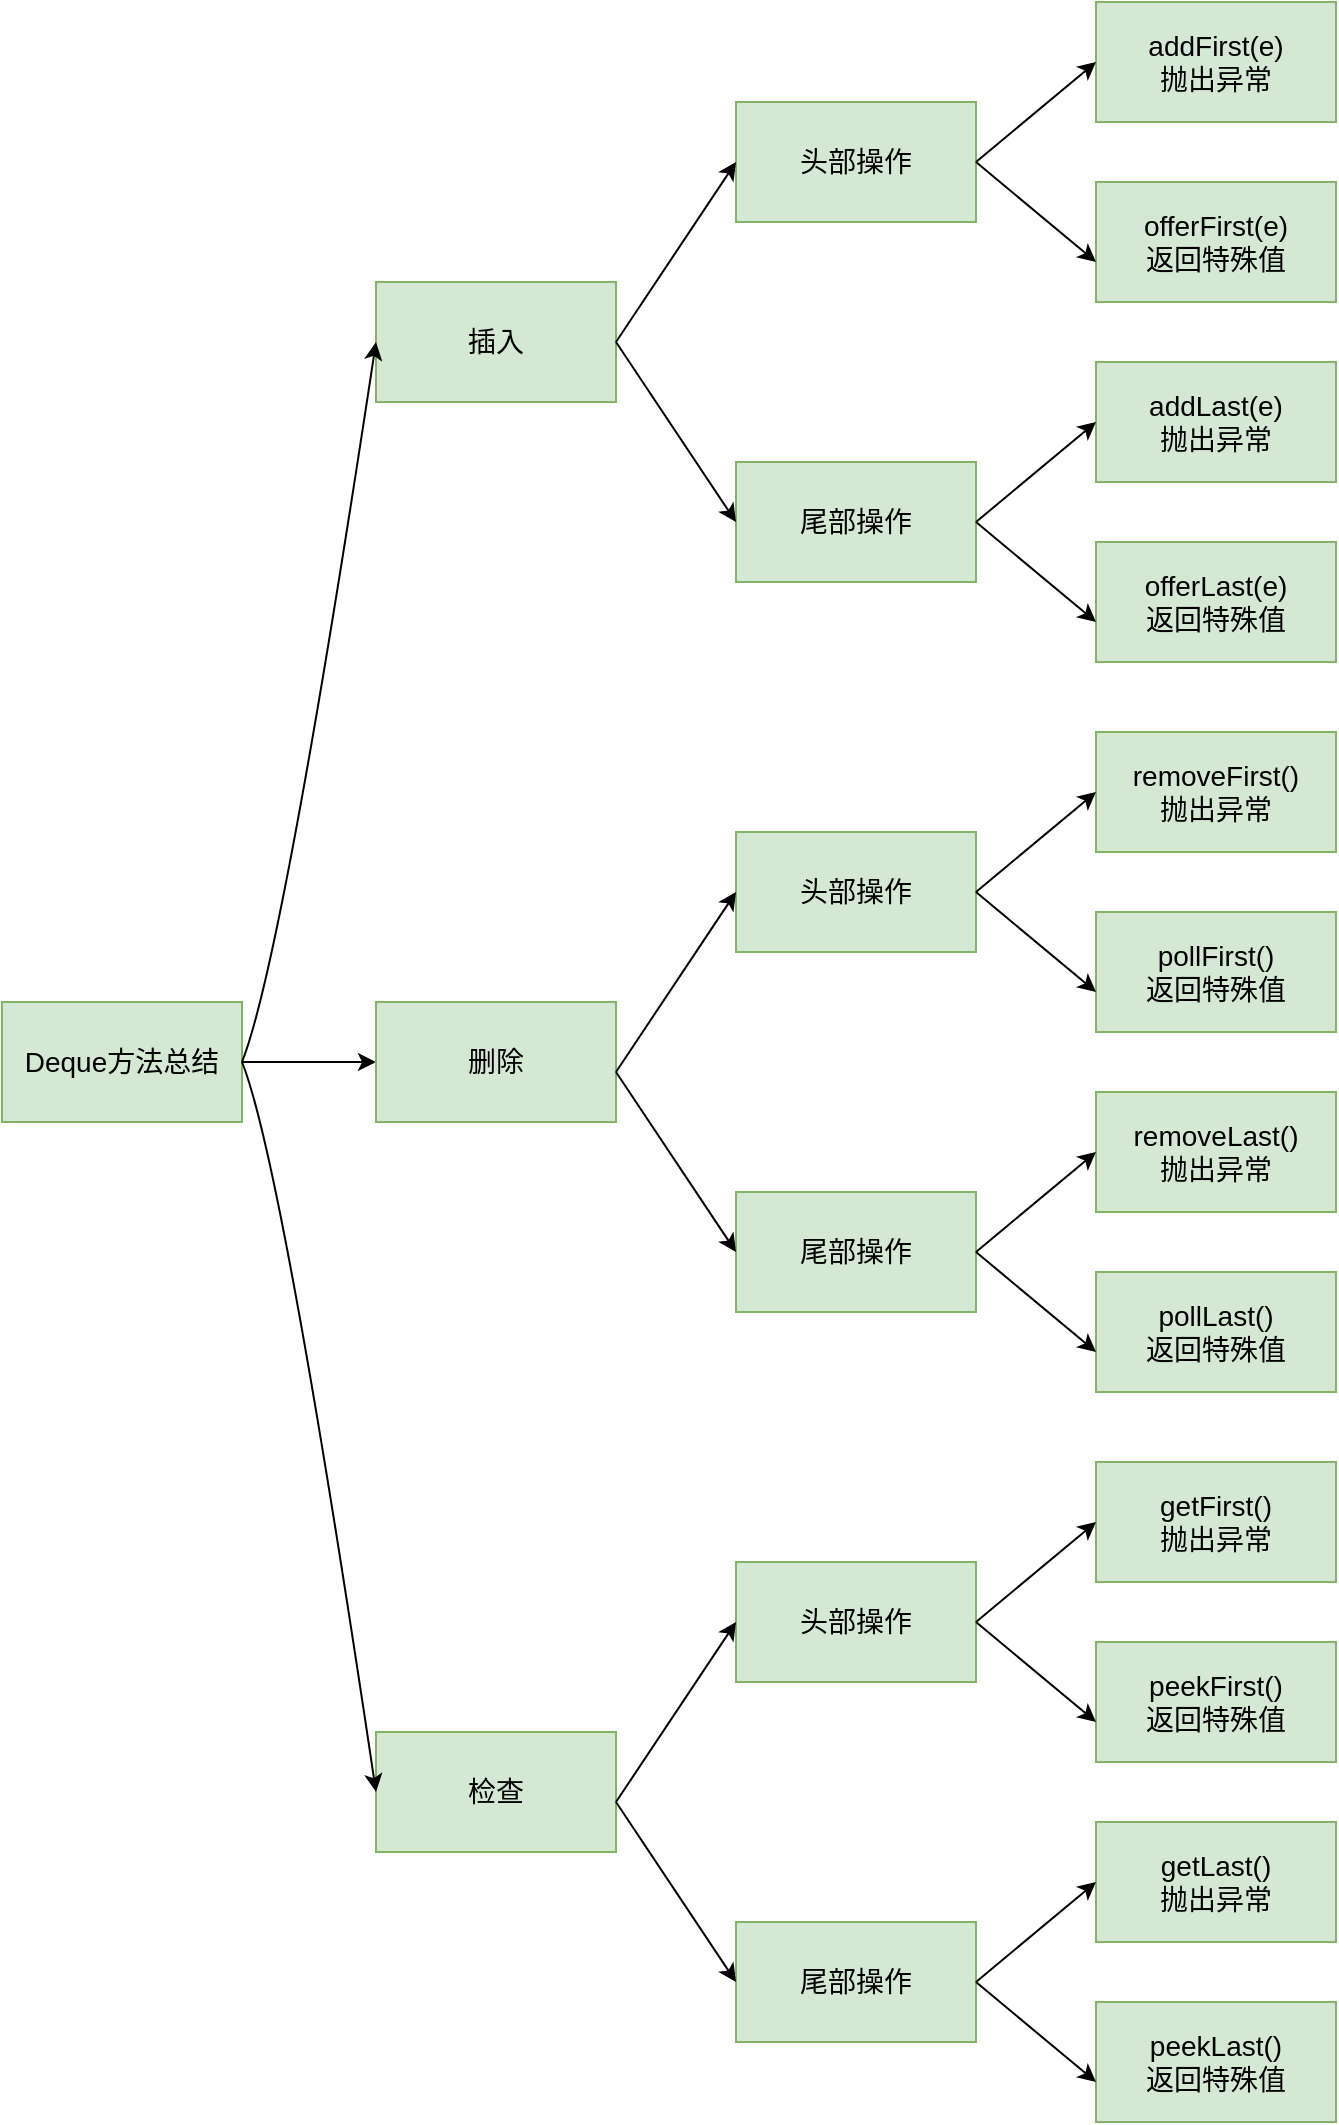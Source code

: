 <mxfile version="20.6.2" type="device"><diagram id="1hZ2BCltEnDeL2M1Iltq" name="第 1 页"><mxGraphModel dx="772" dy="489" grid="1" gridSize="10" guides="1" tooltips="1" connect="1" arrows="1" fold="1" page="1" pageScale="1" pageWidth="827" pageHeight="1169" math="0" shadow="0"><root><mxCell id="0"/><mxCell id="1" parent="0"/><mxCell id="gpaHkKpMAENrDBiU5LdT-1" style="edgeStyle=orthogonalEdgeStyle;rounded=0;orthogonalLoop=1;jettySize=auto;html=1;exitX=1;exitY=0.5;exitDx=0;exitDy=0;entryX=0;entryY=0.5;entryDx=0;entryDy=0;fontSize=14;" edge="1" parent="1" source="gpaHkKpMAENrDBiU5LdT-2" target="gpaHkKpMAENrDBiU5LdT-5"><mxGeometry relative="1" as="geometry"/></mxCell><mxCell id="gpaHkKpMAENrDBiU5LdT-2" value="Deque方法总结" style="rounded=0;whiteSpace=wrap;html=1;fontSize=14;fillColor=#d5e8d4;strokeColor=#82b366;" vertex="1" parent="1"><mxGeometry x="340" y="680" width="120" height="60" as="geometry"/></mxCell><mxCell id="gpaHkKpMAENrDBiU5LdT-3" value="插入" style="rounded=0;whiteSpace=wrap;html=1;fontSize=14;fillColor=#d5e8d4;strokeColor=#82b366;" vertex="1" parent="1"><mxGeometry x="527" y="320" width="120" height="60" as="geometry"/></mxCell><mxCell id="gpaHkKpMAENrDBiU5LdT-4" value="" style="curved=1;endArrow=classic;html=1;rounded=0;entryX=0;entryY=0.5;entryDx=0;entryDy=0;fontSize=14;" edge="1" parent="1" target="gpaHkKpMAENrDBiU5LdT-3"><mxGeometry width="50" height="50" relative="1" as="geometry"><mxPoint x="460" y="710" as="sourcePoint"/><mxPoint x="510" y="660" as="targetPoint"/><Array as="points"><mxPoint x="480" y="660"/></Array></mxGeometry></mxCell><mxCell id="gpaHkKpMAENrDBiU5LdT-5" value="删除" style="rounded=0;whiteSpace=wrap;html=1;fontSize=14;fillColor=#d5e8d4;strokeColor=#82b366;" vertex="1" parent="1"><mxGeometry x="527" y="680" width="120" height="60" as="geometry"/></mxCell><mxCell id="gpaHkKpMAENrDBiU5LdT-8" value="&lt;div style=&quot;font-size: 14px;&quot;&gt;头部操作&lt;/div&gt;" style="rounded=0;whiteSpace=wrap;html=1;fontSize=14;fillColor=#d5e8d4;strokeColor=#82b366;" vertex="1" parent="1"><mxGeometry x="707" y="230" width="120" height="60" as="geometry"/></mxCell><mxCell id="gpaHkKpMAENrDBiU5LdT-9" value="" style="endArrow=classic;html=1;rounded=0;entryX=0;entryY=0.5;entryDx=0;entryDy=0;fontSize=14;" edge="1" parent="1" target="gpaHkKpMAENrDBiU5LdT-8"><mxGeometry width="50" height="50" relative="1" as="geometry"><mxPoint x="647" y="350" as="sourcePoint"/><mxPoint x="697" y="300" as="targetPoint"/></mxGeometry></mxCell><mxCell id="gpaHkKpMAENrDBiU5LdT-10" value="尾部操作" style="rounded=0;whiteSpace=wrap;html=1;fontSize=14;fillColor=#d5e8d4;strokeColor=#82b366;" vertex="1" parent="1"><mxGeometry x="707" y="410" width="120" height="60" as="geometry"/></mxCell><mxCell id="gpaHkKpMAENrDBiU5LdT-11" value="" style="endArrow=classic;html=1;rounded=0;entryX=0;entryY=0.5;entryDx=0;entryDy=0;fontSize=14;" edge="1" parent="1" target="gpaHkKpMAENrDBiU5LdT-10"><mxGeometry width="50" height="50" relative="1" as="geometry"><mxPoint x="647" y="350" as="sourcePoint"/><mxPoint x="707" y="400" as="targetPoint"/></mxGeometry></mxCell><mxCell id="gpaHkKpMAENrDBiU5LdT-21" value="&lt;div style=&quot;font-size: 14px;&quot;&gt;addFirst(e)&lt;/div&gt;&lt;div style=&quot;font-size: 14px;&quot;&gt;抛出异常&lt;br style=&quot;font-size: 14px;&quot;&gt;&lt;/div&gt;" style="rounded=0;whiteSpace=wrap;html=1;fontSize=14;fillColor=#d5e8d4;strokeColor=#82b366;" vertex="1" parent="1"><mxGeometry x="887" y="180" width="120" height="60" as="geometry"/></mxCell><mxCell id="gpaHkKpMAENrDBiU5LdT-22" value="" style="endArrow=classic;html=1;rounded=0;entryX=0;entryY=0.5;entryDx=0;entryDy=0;fontSize=14;" edge="1" parent="1" target="gpaHkKpMAENrDBiU5LdT-21"><mxGeometry width="50" height="50" relative="1" as="geometry"><mxPoint x="827" y="260" as="sourcePoint"/><mxPoint x="877" y="210" as="targetPoint"/></mxGeometry></mxCell><mxCell id="gpaHkKpMAENrDBiU5LdT-23" value="&lt;div style=&quot;font-size: 14px;&quot;&gt;&lt;span style=&quot;background-color: initial; font-size: 14px;&quot;&gt;offerFirst(e)&lt;/span&gt;&lt;br style=&quot;font-size: 14px;&quot;&gt;&lt;/div&gt;&lt;div style=&quot;font-size: 14px;&quot;&gt;返回特殊值&lt;br style=&quot;font-size: 14px;&quot;&gt;&lt;/div&gt;" style="rounded=0;whiteSpace=wrap;html=1;fontSize=14;fillColor=#d5e8d4;strokeColor=#82b366;" vertex="1" parent="1"><mxGeometry x="887" y="270" width="120" height="60" as="geometry"/></mxCell><mxCell id="gpaHkKpMAENrDBiU5LdT-24" value="" style="endArrow=classic;html=1;rounded=0;entryX=0;entryY=0.5;entryDx=0;entryDy=0;fontSize=14;" edge="1" parent="1"><mxGeometry width="50" height="50" relative="1" as="geometry"><mxPoint x="827" y="260" as="sourcePoint"/><mxPoint x="887" y="310" as="targetPoint"/></mxGeometry></mxCell><mxCell id="gpaHkKpMAENrDBiU5LdT-25" value="&lt;div style=&quot;font-size: 14px;&quot;&gt;addLast(e)&lt;/div&gt;&lt;div style=&quot;font-size: 14px;&quot;&gt;抛出异常&lt;br style=&quot;font-size: 14px;&quot;&gt;&lt;/div&gt;" style="rounded=0;whiteSpace=wrap;html=1;fontSize=14;fillColor=#d5e8d4;strokeColor=#82b366;" vertex="1" parent="1"><mxGeometry x="887" y="360" width="120" height="60" as="geometry"/></mxCell><mxCell id="gpaHkKpMAENrDBiU5LdT-26" value="" style="endArrow=classic;html=1;rounded=0;entryX=0;entryY=0.5;entryDx=0;entryDy=0;fontSize=14;" edge="1" parent="1" target="gpaHkKpMAENrDBiU5LdT-25"><mxGeometry width="50" height="50" relative="1" as="geometry"><mxPoint x="827" y="440" as="sourcePoint"/><mxPoint x="877" y="390" as="targetPoint"/></mxGeometry></mxCell><mxCell id="gpaHkKpMAENrDBiU5LdT-27" value="&lt;div style=&quot;font-size: 14px;&quot;&gt;offerLast(e)&lt;br style=&quot;font-size: 14px;&quot;&gt;&lt;/div&gt;&lt;div style=&quot;font-size: 14px;&quot;&gt;返回特殊值&lt;/div&gt;" style="rounded=0;whiteSpace=wrap;html=1;fontSize=14;fillColor=#d5e8d4;strokeColor=#82b366;" vertex="1" parent="1"><mxGeometry x="887" y="450" width="120" height="60" as="geometry"/></mxCell><mxCell id="gpaHkKpMAENrDBiU5LdT-28" value="" style="endArrow=classic;html=1;rounded=0;entryX=0;entryY=0.5;entryDx=0;entryDy=0;fontSize=14;" edge="1" parent="1"><mxGeometry width="50" height="50" relative="1" as="geometry"><mxPoint x="827" y="440" as="sourcePoint"/><mxPoint x="887" y="490" as="targetPoint"/></mxGeometry></mxCell><mxCell id="gpaHkKpMAENrDBiU5LdT-29" value="&lt;div style=&quot;font-size: 14px;&quot;&gt;头部操作&lt;/div&gt;" style="rounded=0;whiteSpace=wrap;html=1;fontSize=14;fillColor=#d5e8d4;strokeColor=#82b366;" vertex="1" parent="1"><mxGeometry x="707" y="595" width="120" height="60" as="geometry"/></mxCell><mxCell id="gpaHkKpMAENrDBiU5LdT-30" value="" style="endArrow=classic;html=1;rounded=0;entryX=0;entryY=0.5;entryDx=0;entryDy=0;fontSize=14;" edge="1" parent="1" target="gpaHkKpMAENrDBiU5LdT-29"><mxGeometry width="50" height="50" relative="1" as="geometry"><mxPoint x="647" y="715" as="sourcePoint"/><mxPoint x="697" y="665" as="targetPoint"/></mxGeometry></mxCell><mxCell id="gpaHkKpMAENrDBiU5LdT-31" value="尾部操作" style="rounded=0;whiteSpace=wrap;html=1;fontSize=14;fillColor=#d5e8d4;strokeColor=#82b366;" vertex="1" parent="1"><mxGeometry x="707" y="775" width="120" height="60" as="geometry"/></mxCell><mxCell id="gpaHkKpMAENrDBiU5LdT-32" value="" style="endArrow=classic;html=1;rounded=0;entryX=0;entryY=0.5;entryDx=0;entryDy=0;fontSize=14;" edge="1" parent="1" target="gpaHkKpMAENrDBiU5LdT-31"><mxGeometry width="50" height="50" relative="1" as="geometry"><mxPoint x="647" y="715" as="sourcePoint"/><mxPoint x="707" y="765" as="targetPoint"/></mxGeometry></mxCell><mxCell id="gpaHkKpMAENrDBiU5LdT-33" value="&lt;div style=&quot;font-size: 14px;&quot;&gt;removeFirst()&lt;br style=&quot;font-size: 14px;&quot;&gt;&lt;/div&gt;&lt;div style=&quot;font-size: 14px;&quot;&gt;抛出异常&lt;br style=&quot;font-size: 14px;&quot;&gt;&lt;/div&gt;" style="rounded=0;whiteSpace=wrap;html=1;fontSize=14;fillColor=#d5e8d4;strokeColor=#82b366;" vertex="1" parent="1"><mxGeometry x="887" y="545" width="120" height="60" as="geometry"/></mxCell><mxCell id="gpaHkKpMAENrDBiU5LdT-34" value="" style="endArrow=classic;html=1;rounded=0;entryX=0;entryY=0.5;entryDx=0;entryDy=0;fontSize=14;" edge="1" parent="1" target="gpaHkKpMAENrDBiU5LdT-33"><mxGeometry width="50" height="50" relative="1" as="geometry"><mxPoint x="827" y="625" as="sourcePoint"/><mxPoint x="877" y="575" as="targetPoint"/></mxGeometry></mxCell><mxCell id="gpaHkKpMAENrDBiU5LdT-35" value="&lt;div style=&quot;font-size: 14px;&quot;&gt;pollFirst()&lt;br style=&quot;font-size: 14px;&quot;&gt;&lt;/div&gt;&lt;div style=&quot;font-size: 14px;&quot;&gt;返回特殊值&lt;br style=&quot;font-size: 14px;&quot;&gt;&lt;/div&gt;" style="rounded=0;whiteSpace=wrap;html=1;fontSize=14;fillColor=#d5e8d4;strokeColor=#82b366;" vertex="1" parent="1"><mxGeometry x="887" y="635" width="120" height="60" as="geometry"/></mxCell><mxCell id="gpaHkKpMAENrDBiU5LdT-36" value="" style="endArrow=classic;html=1;rounded=0;entryX=0;entryY=0.5;entryDx=0;entryDy=0;fontSize=14;" edge="1" parent="1"><mxGeometry width="50" height="50" relative="1" as="geometry"><mxPoint x="827" y="625" as="sourcePoint"/><mxPoint x="887" y="675" as="targetPoint"/></mxGeometry></mxCell><mxCell id="gpaHkKpMAENrDBiU5LdT-37" value="&lt;div style=&quot;font-size: 14px;&quot;&gt;removeLast()&lt;br style=&quot;font-size: 14px;&quot;&gt;&lt;/div&gt;&lt;div style=&quot;font-size: 14px;&quot;&gt;抛出异常&lt;br style=&quot;font-size: 14px;&quot;&gt;&lt;/div&gt;" style="rounded=0;whiteSpace=wrap;html=1;fontSize=14;fillColor=#d5e8d4;strokeColor=#82b366;" vertex="1" parent="1"><mxGeometry x="887" y="725" width="120" height="60" as="geometry"/></mxCell><mxCell id="gpaHkKpMAENrDBiU5LdT-38" value="" style="endArrow=classic;html=1;rounded=0;entryX=0;entryY=0.5;entryDx=0;entryDy=0;fontSize=14;" edge="1" parent="1" target="gpaHkKpMAENrDBiU5LdT-37"><mxGeometry width="50" height="50" relative="1" as="geometry"><mxPoint x="827" y="805" as="sourcePoint"/><mxPoint x="877" y="755" as="targetPoint"/></mxGeometry></mxCell><mxCell id="gpaHkKpMAENrDBiU5LdT-39" value="&lt;div style=&quot;font-size: 14px;&quot;&gt;pollLast()&lt;br style=&quot;font-size: 14px;&quot;&gt;&lt;/div&gt;&lt;div style=&quot;font-size: 14px;&quot;&gt;返回特殊值&lt;/div&gt;" style="rounded=0;whiteSpace=wrap;html=1;fontSize=14;fillColor=#d5e8d4;strokeColor=#82b366;" vertex="1" parent="1"><mxGeometry x="887" y="815" width="120" height="60" as="geometry"/></mxCell><mxCell id="gpaHkKpMAENrDBiU5LdT-40" value="" style="endArrow=classic;html=1;rounded=0;entryX=0;entryY=0.5;entryDx=0;entryDy=0;fontSize=14;" edge="1" parent="1"><mxGeometry width="50" height="50" relative="1" as="geometry"><mxPoint x="827" y="805" as="sourcePoint"/><mxPoint x="887" y="855" as="targetPoint"/></mxGeometry></mxCell><mxCell id="gpaHkKpMAENrDBiU5LdT-41" value="检查" style="rounded=0;whiteSpace=wrap;html=1;fontSize=14;fillColor=#d5e8d4;strokeColor=#82b366;" vertex="1" parent="1"><mxGeometry x="527" y="1045" width="120" height="60" as="geometry"/></mxCell><mxCell id="gpaHkKpMAENrDBiU5LdT-42" value="&lt;div style=&quot;font-size: 14px;&quot;&gt;头部操作&lt;/div&gt;" style="rounded=0;whiteSpace=wrap;html=1;fontSize=14;fillColor=#d5e8d4;strokeColor=#82b366;" vertex="1" parent="1"><mxGeometry x="707" y="960" width="120" height="60" as="geometry"/></mxCell><mxCell id="gpaHkKpMAENrDBiU5LdT-43" value="" style="endArrow=classic;html=1;rounded=0;entryX=0;entryY=0.5;entryDx=0;entryDy=0;fontSize=14;" edge="1" parent="1" target="gpaHkKpMAENrDBiU5LdT-42"><mxGeometry width="50" height="50" relative="1" as="geometry"><mxPoint x="647" y="1080" as="sourcePoint"/><mxPoint x="697" y="1030" as="targetPoint"/></mxGeometry></mxCell><mxCell id="gpaHkKpMAENrDBiU5LdT-44" value="尾部操作" style="rounded=0;whiteSpace=wrap;html=1;fontSize=14;fillColor=#d5e8d4;strokeColor=#82b366;" vertex="1" parent="1"><mxGeometry x="707" y="1140" width="120" height="60" as="geometry"/></mxCell><mxCell id="gpaHkKpMAENrDBiU5LdT-45" value="" style="endArrow=classic;html=1;rounded=0;entryX=0;entryY=0.5;entryDx=0;entryDy=0;fontSize=14;" edge="1" parent="1" target="gpaHkKpMAENrDBiU5LdT-44"><mxGeometry width="50" height="50" relative="1" as="geometry"><mxPoint x="647" y="1080" as="sourcePoint"/><mxPoint x="707" y="1130" as="targetPoint"/></mxGeometry></mxCell><mxCell id="gpaHkKpMAENrDBiU5LdT-46" value="&lt;div style=&quot;font-size: 14px;&quot;&gt;getFirst()&lt;br style=&quot;font-size: 14px;&quot;&gt;&lt;/div&gt;&lt;div style=&quot;font-size: 14px;&quot;&gt;抛出异常&lt;br style=&quot;font-size: 14px;&quot;&gt;&lt;/div&gt;" style="rounded=0;whiteSpace=wrap;html=1;fontSize=14;fillColor=#d5e8d4;strokeColor=#82b366;" vertex="1" parent="1"><mxGeometry x="887" y="910" width="120" height="60" as="geometry"/></mxCell><mxCell id="gpaHkKpMAENrDBiU5LdT-47" value="" style="endArrow=classic;html=1;rounded=0;entryX=0;entryY=0.5;entryDx=0;entryDy=0;fontSize=14;" edge="1" parent="1" target="gpaHkKpMAENrDBiU5LdT-46"><mxGeometry width="50" height="50" relative="1" as="geometry"><mxPoint x="827" y="990" as="sourcePoint"/><mxPoint x="877" y="940" as="targetPoint"/></mxGeometry></mxCell><mxCell id="gpaHkKpMAENrDBiU5LdT-48" value="&lt;div style=&quot;font-size: 14px;&quot;&gt;&lt;div style=&quot;font-size: 14px;&quot;&gt;&lt;span style=&quot;background-color: initial; font-size: 14px;&quot;&gt;peekFirst()&lt;/span&gt;&lt;br style=&quot;font-size: 14px;&quot;&gt;&lt;/div&gt;&lt;/div&gt;&lt;div style=&quot;font-size: 14px;&quot;&gt;返回特殊值&lt;br style=&quot;font-size: 14px;&quot;&gt;&lt;/div&gt;" style="rounded=0;whiteSpace=wrap;html=1;fontSize=14;fillColor=#d5e8d4;strokeColor=#82b366;" vertex="1" parent="1"><mxGeometry x="887" y="1000" width="120" height="60" as="geometry"/></mxCell><mxCell id="gpaHkKpMAENrDBiU5LdT-49" value="" style="endArrow=classic;html=1;rounded=0;entryX=0;entryY=0.5;entryDx=0;entryDy=0;fontSize=14;" edge="1" parent="1"><mxGeometry width="50" height="50" relative="1" as="geometry"><mxPoint x="827" y="990" as="sourcePoint"/><mxPoint x="887" y="1040" as="targetPoint"/></mxGeometry></mxCell><mxCell id="gpaHkKpMAENrDBiU5LdT-50" value="&lt;div style=&quot;font-size: 14px;&quot;&gt;getLast()&lt;br style=&quot;font-size: 14px;&quot;&gt;&lt;/div&gt;&lt;div style=&quot;font-size: 14px;&quot;&gt;抛出异常&lt;br style=&quot;font-size: 14px;&quot;&gt;&lt;/div&gt;" style="rounded=0;whiteSpace=wrap;html=1;fontSize=14;fillColor=#d5e8d4;strokeColor=#82b366;" vertex="1" parent="1"><mxGeometry x="887" y="1090" width="120" height="60" as="geometry"/></mxCell><mxCell id="gpaHkKpMAENrDBiU5LdT-51" value="" style="endArrow=classic;html=1;rounded=0;entryX=0;entryY=0.5;entryDx=0;entryDy=0;fontSize=14;" edge="1" parent="1" target="gpaHkKpMAENrDBiU5LdT-50"><mxGeometry width="50" height="50" relative="1" as="geometry"><mxPoint x="827" y="1170" as="sourcePoint"/><mxPoint x="877" y="1120" as="targetPoint"/></mxGeometry></mxCell><mxCell id="gpaHkKpMAENrDBiU5LdT-52" value="&lt;div style=&quot;font-size: 14px;&quot;&gt;peekLast()&lt;br style=&quot;font-size: 14px;&quot;&gt;&lt;/div&gt;&lt;div style=&quot;font-size: 14px;&quot;&gt;返回特殊值&lt;/div&gt;" style="rounded=0;whiteSpace=wrap;html=1;fontSize=14;fillColor=#d5e8d4;strokeColor=#82b366;" vertex="1" parent="1"><mxGeometry x="887" y="1180" width="120" height="60" as="geometry"/></mxCell><mxCell id="gpaHkKpMAENrDBiU5LdT-53" value="" style="endArrow=classic;html=1;rounded=0;entryX=0;entryY=0.5;entryDx=0;entryDy=0;fontSize=14;" edge="1" parent="1"><mxGeometry width="50" height="50" relative="1" as="geometry"><mxPoint x="827" y="1170" as="sourcePoint"/><mxPoint x="887" y="1220" as="targetPoint"/></mxGeometry></mxCell><mxCell id="gpaHkKpMAENrDBiU5LdT-54" value="" style="curved=1;endArrow=classic;html=1;rounded=0;entryX=0;entryY=0.5;entryDx=0;entryDy=0;fontSize=14;" edge="1" parent="1" target="gpaHkKpMAENrDBiU5LdT-41"><mxGeometry width="50" height="50" relative="1" as="geometry"><mxPoint x="460" y="710" as="sourcePoint"/><mxPoint x="527" y="1070" as="targetPoint"/><Array as="points"><mxPoint x="480" y="760"/></Array></mxGeometry></mxCell></root></mxGraphModel></diagram></mxfile>